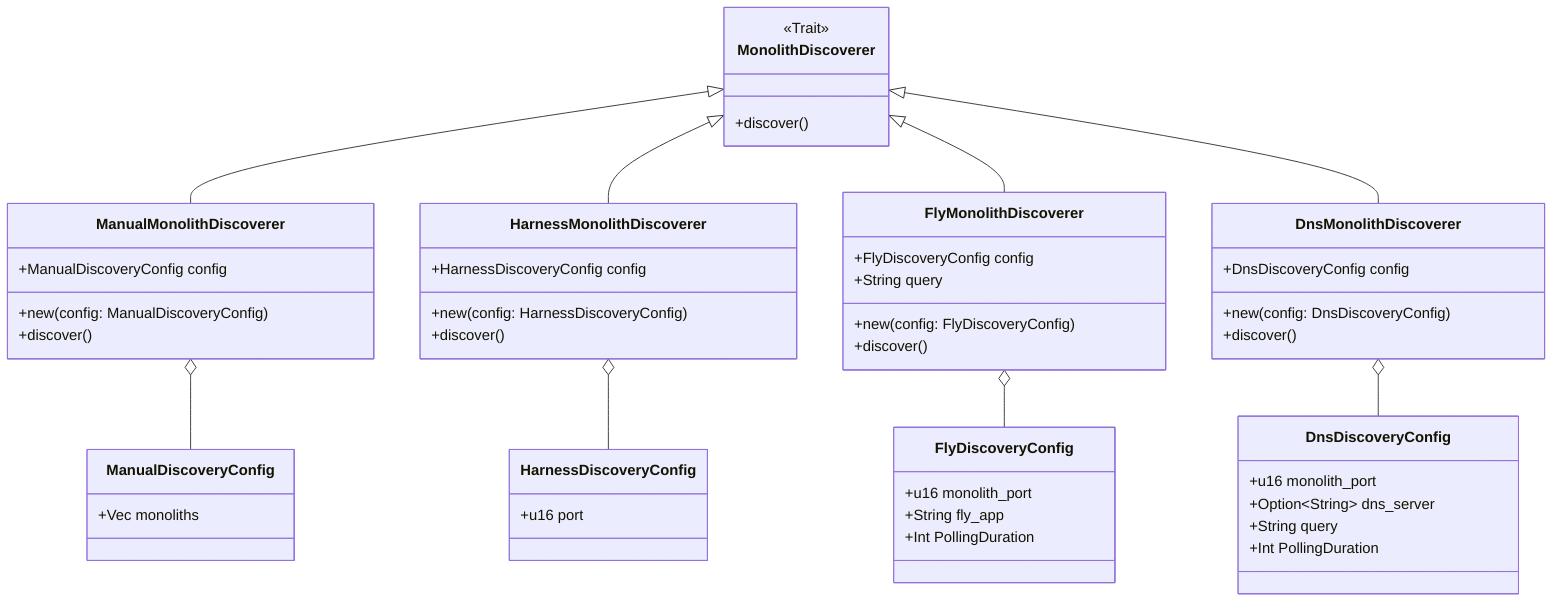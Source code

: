 classDiagram
    direction BT
    class MonolithDiscoverer {
        <<Trait>>
        +discover()
    }
    ManualMonolithDiscoverer --|> MonolithDiscoverer
    HarnessMonolithDiscoverer --|> MonolithDiscoverer
    FlyMonolithDiscoverer --|> MonolithDiscoverer
    DnsMonolithDiscoverer --|> MonolithDiscoverer

    DnsDiscoveryConfig --o DnsMonolithDiscoverer
    DnsDiscoveryConfig : +u16 monolith_port
    DnsDiscoveryConfig : +Option~String~ dns_server
    DnsDiscoveryConfig : +String query
    DnsDiscoveryConfig : +Int PollingDuration
    class DnsMonolithDiscoverer{
        +DnsDiscoveryConfig config
        +new(config: DnsDiscoveryConfig)
        +discover()
    }

    FlyDiscoveryConfig --o FlyMonolithDiscoverer
    FlyDiscoveryConfig : +u16 monolith_port
    FlyDiscoveryConfig : +String fly_app
    FlyDiscoveryConfig : +Int PollingDuration
    class FlyMonolithDiscoverer{
        +FlyDiscoveryConfig config
        +String query
        +new(config: FlyDiscoveryConfig)
        +discover()
    }

    ManualDiscoveryConfig --o ManualMonolithDiscoverer
    ManualDiscoveryConfig : +Vec monoliths
    class ManualMonolithDiscoverer{
        +ManualDiscoveryConfig config
        +new(config: ManualDiscoveryConfig)
        +discover()
    }

    HarnessDiscoveryConfig --o HarnessMonolithDiscoverer
    HarnessDiscoveryConfig : +u16 port
    class HarnessMonolithDiscoverer{
        +HarnessDiscoveryConfig config
        +new(config: HarnessDiscoveryConfig)
        +discover()
    }
